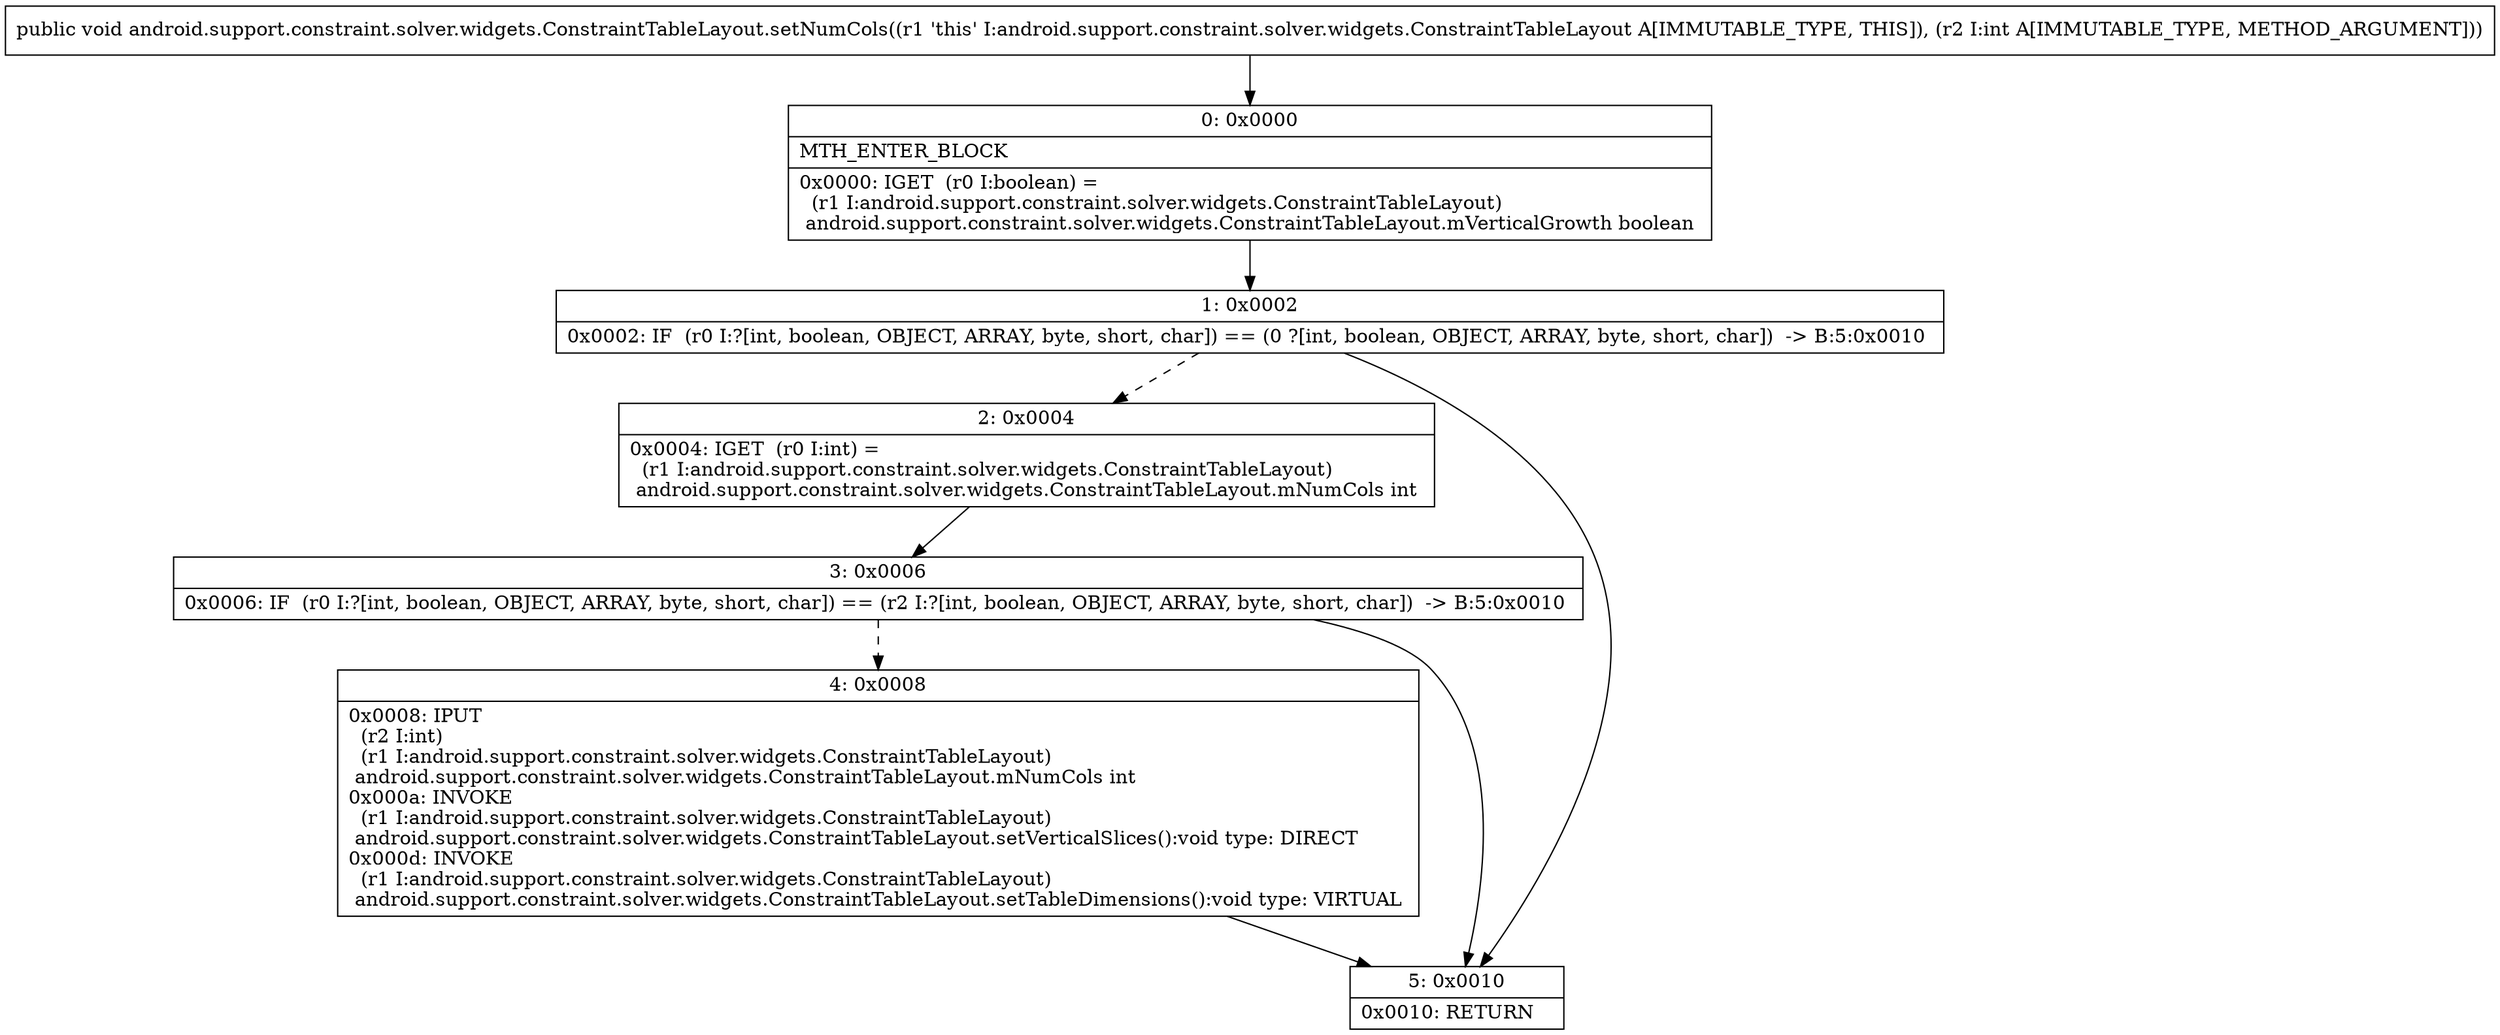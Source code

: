 digraph "CFG forandroid.support.constraint.solver.widgets.ConstraintTableLayout.setNumCols(I)V" {
Node_0 [shape=record,label="{0\:\ 0x0000|MTH_ENTER_BLOCK\l|0x0000: IGET  (r0 I:boolean) = \l  (r1 I:android.support.constraint.solver.widgets.ConstraintTableLayout)\l android.support.constraint.solver.widgets.ConstraintTableLayout.mVerticalGrowth boolean \l}"];
Node_1 [shape=record,label="{1\:\ 0x0002|0x0002: IF  (r0 I:?[int, boolean, OBJECT, ARRAY, byte, short, char]) == (0 ?[int, boolean, OBJECT, ARRAY, byte, short, char])  \-\> B:5:0x0010 \l}"];
Node_2 [shape=record,label="{2\:\ 0x0004|0x0004: IGET  (r0 I:int) = \l  (r1 I:android.support.constraint.solver.widgets.ConstraintTableLayout)\l android.support.constraint.solver.widgets.ConstraintTableLayout.mNumCols int \l}"];
Node_3 [shape=record,label="{3\:\ 0x0006|0x0006: IF  (r0 I:?[int, boolean, OBJECT, ARRAY, byte, short, char]) == (r2 I:?[int, boolean, OBJECT, ARRAY, byte, short, char])  \-\> B:5:0x0010 \l}"];
Node_4 [shape=record,label="{4\:\ 0x0008|0x0008: IPUT  \l  (r2 I:int)\l  (r1 I:android.support.constraint.solver.widgets.ConstraintTableLayout)\l android.support.constraint.solver.widgets.ConstraintTableLayout.mNumCols int \l0x000a: INVOKE  \l  (r1 I:android.support.constraint.solver.widgets.ConstraintTableLayout)\l android.support.constraint.solver.widgets.ConstraintTableLayout.setVerticalSlices():void type: DIRECT \l0x000d: INVOKE  \l  (r1 I:android.support.constraint.solver.widgets.ConstraintTableLayout)\l android.support.constraint.solver.widgets.ConstraintTableLayout.setTableDimensions():void type: VIRTUAL \l}"];
Node_5 [shape=record,label="{5\:\ 0x0010|0x0010: RETURN   \l}"];
MethodNode[shape=record,label="{public void android.support.constraint.solver.widgets.ConstraintTableLayout.setNumCols((r1 'this' I:android.support.constraint.solver.widgets.ConstraintTableLayout A[IMMUTABLE_TYPE, THIS]), (r2 I:int A[IMMUTABLE_TYPE, METHOD_ARGUMENT])) }"];
MethodNode -> Node_0;
Node_0 -> Node_1;
Node_1 -> Node_2[style=dashed];
Node_1 -> Node_5;
Node_2 -> Node_3;
Node_3 -> Node_4[style=dashed];
Node_3 -> Node_5;
Node_4 -> Node_5;
}


